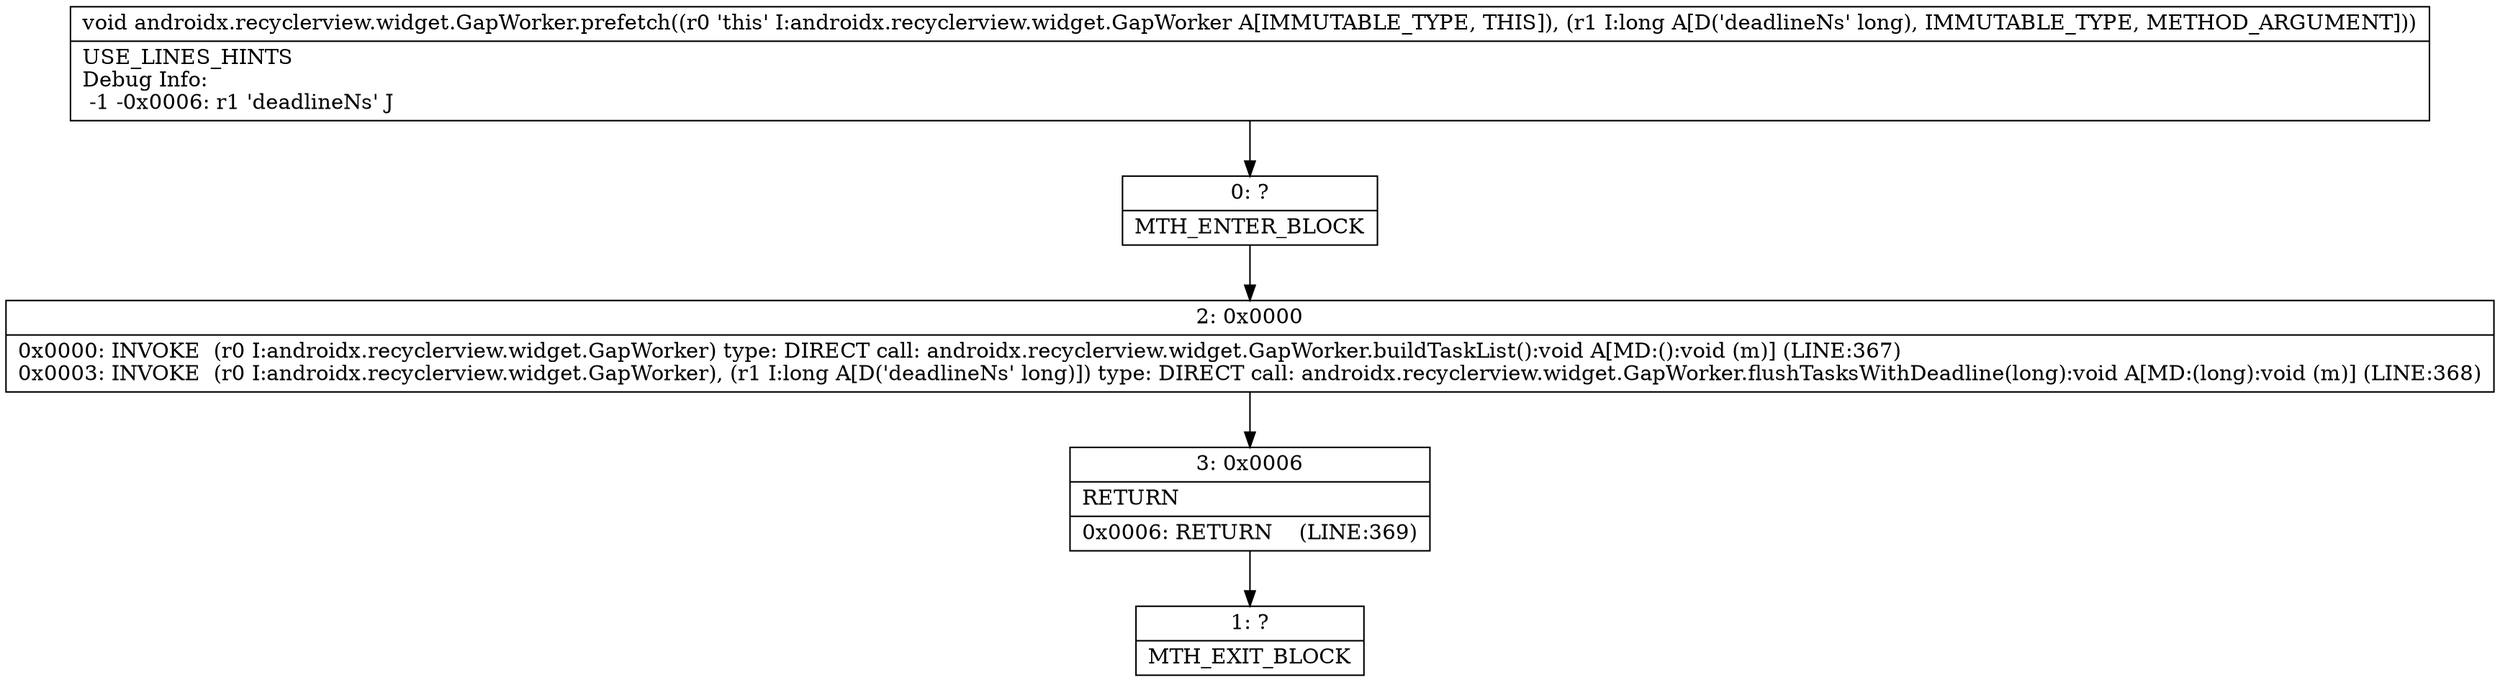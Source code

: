 digraph "CFG forandroidx.recyclerview.widget.GapWorker.prefetch(J)V" {
Node_0 [shape=record,label="{0\:\ ?|MTH_ENTER_BLOCK\l}"];
Node_2 [shape=record,label="{2\:\ 0x0000|0x0000: INVOKE  (r0 I:androidx.recyclerview.widget.GapWorker) type: DIRECT call: androidx.recyclerview.widget.GapWorker.buildTaskList():void A[MD:():void (m)] (LINE:367)\l0x0003: INVOKE  (r0 I:androidx.recyclerview.widget.GapWorker), (r1 I:long A[D('deadlineNs' long)]) type: DIRECT call: androidx.recyclerview.widget.GapWorker.flushTasksWithDeadline(long):void A[MD:(long):void (m)] (LINE:368)\l}"];
Node_3 [shape=record,label="{3\:\ 0x0006|RETURN\l|0x0006: RETURN    (LINE:369)\l}"];
Node_1 [shape=record,label="{1\:\ ?|MTH_EXIT_BLOCK\l}"];
MethodNode[shape=record,label="{void androidx.recyclerview.widget.GapWorker.prefetch((r0 'this' I:androidx.recyclerview.widget.GapWorker A[IMMUTABLE_TYPE, THIS]), (r1 I:long A[D('deadlineNs' long), IMMUTABLE_TYPE, METHOD_ARGUMENT]))  | USE_LINES_HINTS\lDebug Info:\l  \-1 \-0x0006: r1 'deadlineNs' J\l}"];
MethodNode -> Node_0;Node_0 -> Node_2;
Node_2 -> Node_3;
Node_3 -> Node_1;
}

